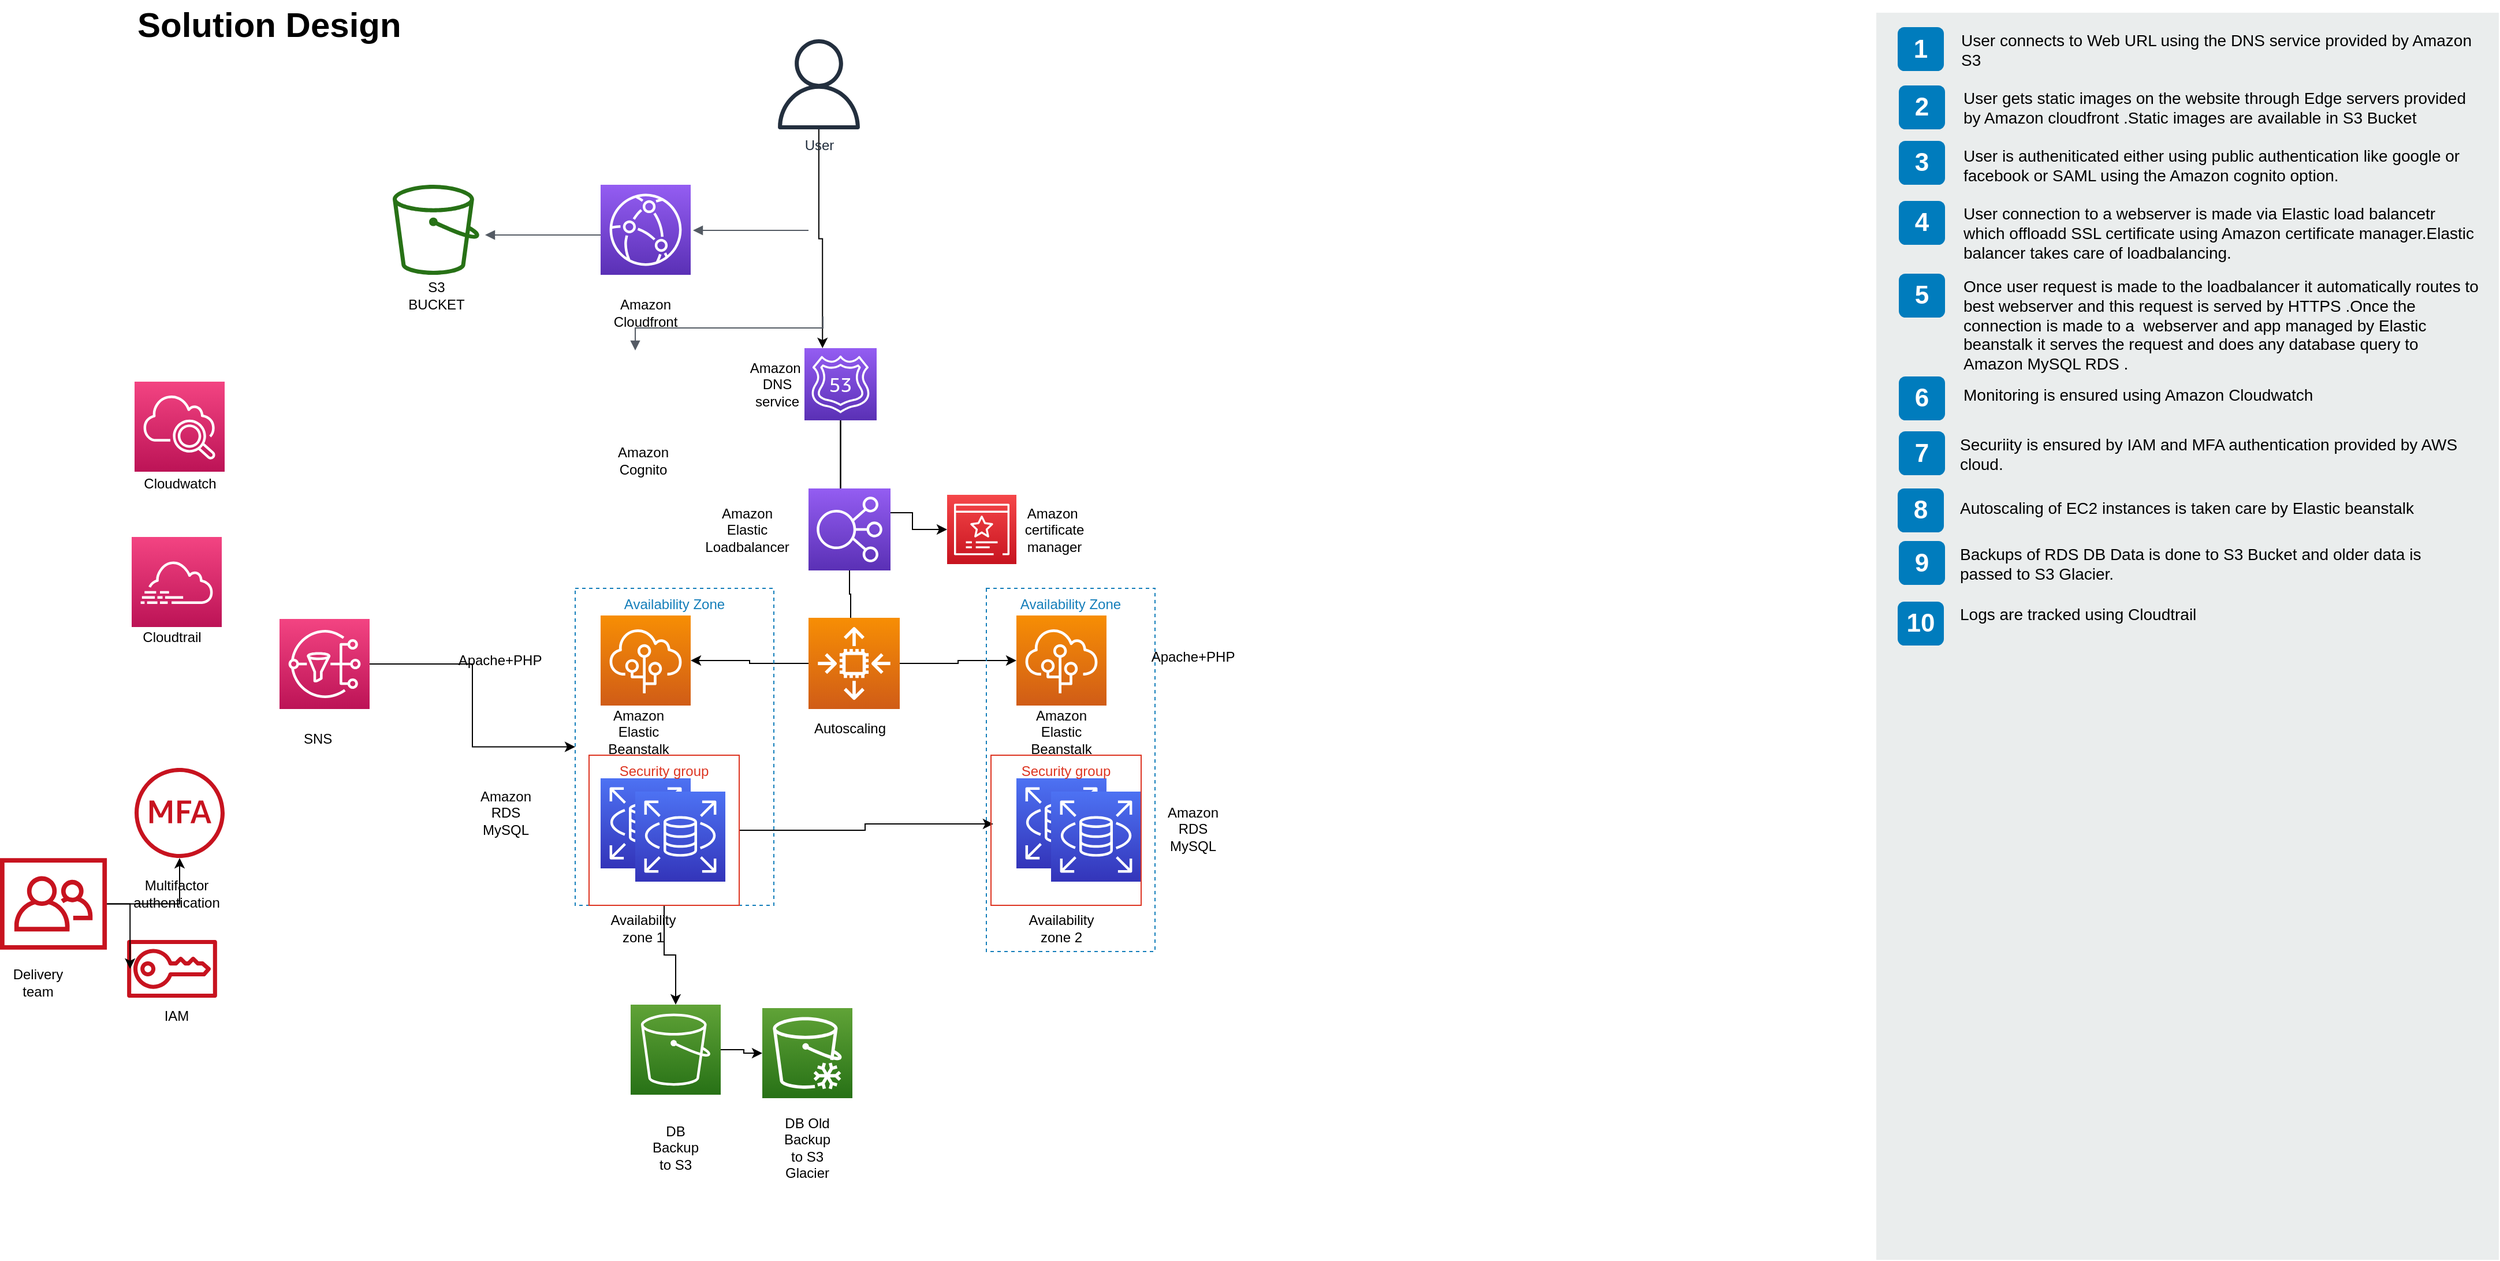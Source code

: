<mxfile version="14.5.8" type="github">
  <diagram id="Ht1M8jgEwFfnCIfOTk4-" name="Page-1">
    <mxGraphModel dx="1439.5" dy="514" grid="1" gridSize="10" guides="1" tooltips="1" connect="1" arrows="1" fold="1" page="1" pageScale="0.5" pageWidth="827" pageHeight="1169" math="0" shadow="0">
      <root>
        <mxCell id="0" />
        <mxCell id="1" parent="0" />
        <mxCell id="-QjtrjUzRDEMRZ5MF8oH-46" value="" style="rounded=0;whiteSpace=wrap;html=1;fillColor=#EAEDED;fontSize=22;fontColor=#FFFFFF;strokeColor=none;labelBackgroundColor=none;" parent="1" vertex="1">
          <mxGeometry x="1544.5" y="37" width="539" height="1080" as="geometry" />
        </mxCell>
        <mxCell id="-QjtrjUzRDEMRZ5MF8oH-36" value="1" style="rounded=1;whiteSpace=wrap;html=1;fillColor=#007CBD;strokeColor=none;fontColor=#FFFFFF;fontStyle=1;fontSize=22;labelBackgroundColor=none;" parent="1" vertex="1">
          <mxGeometry x="1563" y="49.5" width="40" height="38" as="geometry" />
        </mxCell>
        <mxCell id="-QjtrjUzRDEMRZ5MF8oH-37" value="2" style="rounded=1;whiteSpace=wrap;html=1;fillColor=#007CBD;strokeColor=none;fontColor=#FFFFFF;fontStyle=1;fontSize=22;labelBackgroundColor=none;" parent="1" vertex="1">
          <mxGeometry x="1564" y="100" width="40" height="38" as="geometry" />
        </mxCell>
        <mxCell id="-QjtrjUzRDEMRZ5MF8oH-38" value="3" style="rounded=1;whiteSpace=wrap;html=1;fillColor=#007CBD;strokeColor=none;fontColor=#FFFFFF;fontStyle=1;fontSize=22;labelBackgroundColor=none;" parent="1" vertex="1">
          <mxGeometry x="1564" y="148" width="40" height="38" as="geometry" />
        </mxCell>
        <mxCell id="-QjtrjUzRDEMRZ5MF8oH-39" value="4" style="rounded=1;whiteSpace=wrap;html=1;fillColor=#007CBD;strokeColor=none;fontColor=#FFFFFF;fontStyle=1;fontSize=22;labelBackgroundColor=none;" parent="1" vertex="1">
          <mxGeometry x="1564" y="200" width="40" height="38" as="geometry" />
        </mxCell>
        <mxCell id="-QjtrjUzRDEMRZ5MF8oH-40" value="5" style="rounded=1;whiteSpace=wrap;html=1;fillColor=#007CBD;strokeColor=none;fontColor=#FFFFFF;fontStyle=1;fontSize=22;labelBackgroundColor=none;" parent="1" vertex="1">
          <mxGeometry x="1564" y="263" width="40" height="38" as="geometry" />
        </mxCell>
        <mxCell id="-QjtrjUzRDEMRZ5MF8oH-41" value="6" style="rounded=1;whiteSpace=wrap;html=1;fillColor=#007CBD;strokeColor=none;fontColor=#FFFFFF;fontStyle=1;fontSize=22;labelBackgroundColor=none;" parent="1" vertex="1">
          <mxGeometry x="1564" y="352" width="40" height="38" as="geometry" />
        </mxCell>
        <mxCell id="-QjtrjUzRDEMRZ5MF8oH-42" value="7" style="rounded=1;whiteSpace=wrap;html=1;fillColor=#007CBD;strokeColor=none;fontColor=#FFFFFF;fontStyle=1;fontSize=22;labelBackgroundColor=none;" parent="1" vertex="1">
          <mxGeometry x="1564" y="399.5" width="40" height="38" as="geometry" />
        </mxCell>
        <mxCell id="-QjtrjUzRDEMRZ5MF8oH-43" value="8" style="rounded=1;whiteSpace=wrap;html=1;fillColor=#007CBD;strokeColor=none;fontColor=#FFFFFF;fontStyle=1;fontSize=22;labelBackgroundColor=none;" parent="1" vertex="1">
          <mxGeometry x="1563" y="449" width="40" height="38" as="geometry" />
        </mxCell>
        <mxCell id="-QjtrjUzRDEMRZ5MF8oH-44" value="9" style="rounded=1;whiteSpace=wrap;html=1;fillColor=#007CBD;strokeColor=none;fontColor=#FFFFFF;fontStyle=1;fontSize=22;labelBackgroundColor=none;" parent="1" vertex="1">
          <mxGeometry x="1564" y="494.5" width="40" height="38" as="geometry" />
        </mxCell>
        <mxCell id="-QjtrjUzRDEMRZ5MF8oH-47" value="Solution Design" style="text;html=1;resizable=0;points=[];autosize=1;align=left;verticalAlign=top;spacingTop=-4;fontSize=30;fontStyle=1;labelBackgroundColor=none;" parent="1" vertex="1">
          <mxGeometry x="36.5" y="26.5" width="240" height="40" as="geometry" />
        </mxCell>
        <mxCell id="SCVMTBWpLvtzJIhz15lM-6" value="&lt;span&gt;User connects to Web URL using the DNS service provided by Amazon S3&amp;nbsp;&amp;nbsp;&lt;/span&gt;" style="text;html=1;align=left;verticalAlign=top;spacingTop=-4;fontSize=14;labelBackgroundColor=none;whiteSpace=wrap;" parent="1" vertex="1">
          <mxGeometry x="1615.5" y="49.5" width="449" height="50.5" as="geometry" />
        </mxCell>
        <mxCell id="SCVMTBWpLvtzJIhz15lM-7" value="&lt;span&gt;User gets static images on the website through Edge servers provided by Amazon cloudfront .Static images are available in S3 Bucket&lt;/span&gt;" style="text;html=1;align=left;verticalAlign=top;spacingTop=-4;fontSize=14;labelBackgroundColor=none;whiteSpace=wrap;" parent="1" vertex="1">
          <mxGeometry x="1617.5" y="100" width="450" height="50" as="geometry" />
        </mxCell>
        <mxCell id="SCVMTBWpLvtzJIhz15lM-9" value="&lt;span&gt;User is autheniticated either using public authentication like google or facebook or SAML using the Amazon cognito option.&lt;/span&gt;" style="text;html=1;align=left;verticalAlign=top;spacingTop=-4;fontSize=14;labelBackgroundColor=none;whiteSpace=wrap;" parent="1" vertex="1">
          <mxGeometry x="1617.5" y="150" width="450" height="40" as="geometry" />
        </mxCell>
        <mxCell id="SCVMTBWpLvtzJIhz15lM-10" value="User connection to a webserver is made via Elastic load balancetr which offloadd SSL certificate using Amazon certificate manager.Elastic balancer takes care of loadbalancing." style="text;html=1;align=left;verticalAlign=top;spacingTop=-4;fontSize=14;labelBackgroundColor=none;whiteSpace=wrap;" parent="1" vertex="1">
          <mxGeometry x="1617.5" y="200" width="450" height="50" as="geometry" />
        </mxCell>
        <mxCell id="SCVMTBWpLvtzJIhz15lM-11" value="&lt;span&gt;Once user request is made to the loadbalancer it automatically routes to best webserver and this request is served by HTTPS .Once the connection is made to a&amp;nbsp; webserver and app managed by Elastic beanstalk it serves the request and does any database query to Amazon MySQL RDS .&lt;/span&gt;" style="text;html=1;align=left;verticalAlign=top;spacingTop=-4;fontSize=14;labelBackgroundColor=none;whiteSpace=wrap;" parent="1" vertex="1">
          <mxGeometry x="1617.5" y="263" width="449" height="87" as="geometry" />
        </mxCell>
        <mxCell id="SCVMTBWpLvtzJIhz15lM-12" value="Monitoring is ensured using Amazon Cloudwatch" style="text;html=1;align=left;verticalAlign=top;spacingTop=-4;fontSize=14;labelBackgroundColor=none;whiteSpace=wrap;" parent="1" vertex="1">
          <mxGeometry x="1617.5" y="357" width="450" height="28" as="geometry" />
        </mxCell>
        <mxCell id="SCVMTBWpLvtzJIhz15lM-13" value="&lt;span&gt;Securiity is ensured by IAM and MFA authentication provided by AWS cloud.&lt;/span&gt;" style="text;html=1;align=left;verticalAlign=top;spacingTop=-4;fontSize=14;labelBackgroundColor=none;whiteSpace=wrap;" parent="1" vertex="1">
          <mxGeometry x="1614.5" y="399.5" width="449" height="40.5" as="geometry" />
        </mxCell>
        <mxCell id="SCVMTBWpLvtzJIhz15lM-14" value="Autoscaling of EC2 instances is taken care by Elastic beanstalk&amp;nbsp;" style="text;html=1;align=left;verticalAlign=top;spacingTop=-4;fontSize=14;labelBackgroundColor=none;whiteSpace=wrap;" parent="1" vertex="1">
          <mxGeometry x="1614.5" y="454.5" width="449" height="25.5" as="geometry" />
        </mxCell>
        <mxCell id="SCVMTBWpLvtzJIhz15lM-15" value="Backups of RDS DB Data is done to S3 Bucket and older data is passed to S3 Glacier." style="text;html=1;align=left;verticalAlign=top;spacingTop=-4;fontSize=14;labelBackgroundColor=none;whiteSpace=wrap;" parent="1" vertex="1">
          <mxGeometry x="1614.5" y="494.5" width="449" height="35.5" as="geometry" />
        </mxCell>
        <mxCell id="_9B2pnNq8bpqkfTlN1mw-49" style="edgeStyle=orthogonalEdgeStyle;rounded=0;orthogonalLoop=1;jettySize=auto;html=1;entryX=0.25;entryY=0;entryDx=0;entryDy=0;entryPerimeter=0;" edge="1" parent="1" source="jZVaUwOg5UY3L9NAnvdq-60" target="_9B2pnNq8bpqkfTlN1mw-20">
          <mxGeometry relative="1" as="geometry">
            <mxPoint x="629" y="220" as="targetPoint" />
          </mxGeometry>
        </mxCell>
        <mxCell id="jZVaUwOg5UY3L9NAnvdq-60" value="User" style="outlineConnect=0;fontColor=#232F3E;gradientColor=none;fillColor=#232F3E;strokeColor=none;dashed=0;verticalLabelPosition=bottom;verticalAlign=top;align=center;html=1;fontSize=12;fontStyle=0;aspect=fixed;pointerEvents=1;shape=mxgraph.aws4.user;labelBackgroundColor=none;" parent="1" vertex="1">
          <mxGeometry x="590" y="60" width="78" height="78" as="geometry" />
        </mxCell>
        <mxCell id="_9B2pnNq8bpqkfTlN1mw-10" value="" style="edgeStyle=orthogonalEdgeStyle;html=1;endArrow=none;elbow=vertical;startArrow=block;startFill=1;strokeColor=#545B64;rounded=0;" edge="1" parent="1">
          <mxGeometry width="100" relative="1" as="geometry">
            <mxPoint x="520" y="225.5" as="sourcePoint" />
            <mxPoint x="620" y="225.5" as="targetPoint" />
          </mxGeometry>
        </mxCell>
        <mxCell id="_9B2pnNq8bpqkfTlN1mw-11" value="" style="points=[[0,0,0],[0.25,0,0],[0.5,0,0],[0.75,0,0],[1,0,0],[0,1,0],[0.25,1,0],[0.5,1,0],[0.75,1,0],[1,1,0],[0,0.25,0],[0,0.5,0],[0,0.75,0],[1,0.25,0],[1,0.5,0],[1,0.75,0]];outlineConnect=0;fontColor=#232F3E;gradientColor=#945DF2;gradientDirection=north;fillColor=#5A30B5;strokeColor=#ffffff;dashed=0;verticalLabelPosition=bottom;verticalAlign=top;align=center;html=1;fontSize=12;fontStyle=0;aspect=fixed;shape=mxgraph.aws4.resourceIcon;resIcon=mxgraph.aws4.cloudfront;" vertex="1" parent="1">
          <mxGeometry x="440" y="186" width="78" height="78" as="geometry" />
        </mxCell>
        <mxCell id="_9B2pnNq8bpqkfTlN1mw-13" value="Amazon Cloudfront" style="text;html=1;strokeColor=none;fillColor=none;align=center;verticalAlign=middle;whiteSpace=wrap;rounded=0;" vertex="1" parent="1">
          <mxGeometry x="456" y="287" width="46" height="20" as="geometry" />
        </mxCell>
        <mxCell id="_9B2pnNq8bpqkfTlN1mw-14" value="" style="outlineConnect=0;fontColor=#232F3E;gradientColor=none;fillColor=#277116;strokeColor=none;dashed=0;verticalLabelPosition=bottom;verticalAlign=top;align=center;html=1;fontSize=12;fontStyle=0;aspect=fixed;pointerEvents=1;shape=mxgraph.aws4.bucket;" vertex="1" parent="1">
          <mxGeometry x="260" y="186" width="75" height="78" as="geometry" />
        </mxCell>
        <mxCell id="_9B2pnNq8bpqkfTlN1mw-15" value="" style="edgeStyle=orthogonalEdgeStyle;html=1;endArrow=none;elbow=vertical;startArrow=block;startFill=1;strokeColor=#545B64;rounded=0;" edge="1" parent="1">
          <mxGeometry width="100" relative="1" as="geometry">
            <mxPoint x="340" y="229.5" as="sourcePoint" />
            <mxPoint x="440" y="229.5" as="targetPoint" />
          </mxGeometry>
        </mxCell>
        <mxCell id="_9B2pnNq8bpqkfTlN1mw-72" style="edgeStyle=orthogonalEdgeStyle;rounded=0;orthogonalLoop=1;jettySize=auto;html=1;entryX=0.391;entryY=0.155;entryDx=0;entryDy=0;entryPerimeter=0;" edge="1" parent="1" source="_9B2pnNq8bpqkfTlN1mw-20" target="_9B2pnNq8bpqkfTlN1mw-22">
          <mxGeometry relative="1" as="geometry" />
        </mxCell>
        <mxCell id="_9B2pnNq8bpqkfTlN1mw-112" style="edgeStyle=orthogonalEdgeStyle;rounded=0;orthogonalLoop=1;jettySize=auto;html=1;entryX=0;entryY=0.5;entryDx=0;entryDy=0;entryPerimeter=0;" edge="1" parent="1" source="_9B2pnNq8bpqkfTlN1mw-20" target="_9B2pnNq8bpqkfTlN1mw-97">
          <mxGeometry relative="1" as="geometry">
            <Array as="points">
              <mxPoint x="648" y="470" />
              <mxPoint x="710" y="470" />
              <mxPoint x="710" y="485" />
            </Array>
          </mxGeometry>
        </mxCell>
        <mxCell id="_9B2pnNq8bpqkfTlN1mw-20" value="" style="points=[[0,0,0],[0.25,0,0],[0.5,0,0],[0.75,0,0],[1,0,0],[0,1,0],[0.25,1,0],[0.5,1,0],[0.75,1,0],[1,1,0],[0,0.25,0],[0,0.5,0],[0,0.75,0],[1,0.25,0],[1,0.5,0],[1,0.75,0]];outlineConnect=0;fontColor=#232F3E;gradientColor=#945DF2;gradientDirection=north;fillColor=#5A30B5;strokeColor=#ffffff;dashed=0;verticalLabelPosition=bottom;verticalAlign=top;align=center;html=1;fontSize=12;fontStyle=0;aspect=fixed;shape=mxgraph.aws4.resourceIcon;resIcon=mxgraph.aws4.route_53;" vertex="1" parent="1">
          <mxGeometry x="616.5" y="327.5" width="62.5" height="62.5" as="geometry" />
        </mxCell>
        <mxCell id="_9B2pnNq8bpqkfTlN1mw-32" style="edgeStyle=orthogonalEdgeStyle;rounded=0;orthogonalLoop=1;jettySize=auto;html=1;entryX=0.462;entryY=0.154;entryDx=0;entryDy=0;entryPerimeter=0;" edge="1" parent="1" source="_9B2pnNq8bpqkfTlN1mw-22" target="_9B2pnNq8bpqkfTlN1mw-28">
          <mxGeometry relative="1" as="geometry" />
        </mxCell>
        <mxCell id="_9B2pnNq8bpqkfTlN1mw-22" value="" style="points=[[0,0,0],[0.25,0,0],[0.5,0,0],[0.75,0,0],[1,0,0],[0,1,0],[0.25,1,0],[0.5,1,0],[0.75,1,0],[1,1,0],[0,0.25,0],[0,0.5,0],[0,0.75,0],[1,0.25,0],[1,0.5,0],[1,0.75,0]];outlineConnect=0;fontColor=#232F3E;gradientColor=#945DF2;gradientDirection=north;fillColor=#5A30B5;strokeColor=#ffffff;dashed=0;verticalLabelPosition=bottom;verticalAlign=top;align=center;html=1;fontSize=12;fontStyle=0;aspect=fixed;shape=mxgraph.aws4.resourceIcon;resIcon=mxgraph.aws4.elastic_load_balancing;" vertex="1" parent="1">
          <mxGeometry x="620" y="449" width="71" height="71" as="geometry" />
        </mxCell>
        <mxCell id="_9B2pnNq8bpqkfTlN1mw-27" value="Amazon Cognito" style="text;html=1;strokeColor=none;fillColor=none;align=center;verticalAlign=middle;whiteSpace=wrap;rounded=0;" vertex="1" parent="1">
          <mxGeometry x="454" y="414.5" width="46" height="20" as="geometry" />
        </mxCell>
        <mxCell id="_9B2pnNq8bpqkfTlN1mw-33" style="edgeStyle=orthogonalEdgeStyle;rounded=0;orthogonalLoop=1;jettySize=auto;html=1;" edge="1" parent="1" source="_9B2pnNq8bpqkfTlN1mw-28" target="_9B2pnNq8bpqkfTlN1mw-29">
          <mxGeometry relative="1" as="geometry">
            <mxPoint x="530" y="600" as="targetPoint" />
          </mxGeometry>
        </mxCell>
        <mxCell id="_9B2pnNq8bpqkfTlN1mw-34" value="" style="edgeStyle=orthogonalEdgeStyle;rounded=0;orthogonalLoop=1;jettySize=auto;html=1;" edge="1" parent="1" source="_9B2pnNq8bpqkfTlN1mw-28" target="_9B2pnNq8bpqkfTlN1mw-30">
          <mxGeometry relative="1" as="geometry" />
        </mxCell>
        <mxCell id="_9B2pnNq8bpqkfTlN1mw-28" value="" style="points=[[0,0,0],[0.25,0,0],[0.5,0,0],[0.75,0,0],[1,0,0],[0,1,0],[0.25,1,0],[0.5,1,0],[0.75,1,0],[1,1,0],[0,0.25,0],[0,0.5,0],[0,0.75,0],[1,0.25,0],[1,0.5,0],[1,0.75,0]];outlineConnect=0;fontColor=#232F3E;gradientColor=#F78E04;gradientDirection=north;fillColor=#D05C17;strokeColor=#ffffff;dashed=0;verticalLabelPosition=bottom;verticalAlign=top;align=center;html=1;fontSize=12;fontStyle=0;aspect=fixed;shape=mxgraph.aws4.resourceIcon;resIcon=mxgraph.aws4.auto_scaling2;" vertex="1" parent="1">
          <mxGeometry x="620" y="561" width="79" height="79" as="geometry" />
        </mxCell>
        <mxCell id="_9B2pnNq8bpqkfTlN1mw-29" value="" style="points=[[0,0,0],[0.25,0,0],[0.5,0,0],[0.75,0,0],[1,0,0],[0,1,0],[0.25,1,0],[0.5,1,0],[0.75,1,0],[1,1,0],[0,0.25,0],[0,0.5,0],[0,0.75,0],[1,0.25,0],[1,0.5,0],[1,0.75,0]];outlineConnect=0;fontColor=#232F3E;gradientColor=#F78E04;gradientDirection=north;fillColor=#D05C17;strokeColor=#ffffff;dashed=0;verticalLabelPosition=bottom;verticalAlign=top;align=center;html=1;fontSize=12;fontStyle=0;aspect=fixed;shape=mxgraph.aws4.resourceIcon;resIcon=mxgraph.aws4.elastic_beanstalk;" vertex="1" parent="1">
          <mxGeometry x="440" y="559" width="78" height="78" as="geometry" />
        </mxCell>
        <mxCell id="_9B2pnNq8bpqkfTlN1mw-30" value="" style="points=[[0,0,0],[0.25,0,0],[0.5,0,0],[0.75,0,0],[1,0,0],[0,1,0],[0.25,1,0],[0.5,1,0],[0.75,1,0],[1,1,0],[0,0.25,0],[0,0.5,0],[0,0.75,0],[1,0.25,0],[1,0.5,0],[1,0.75,0]];outlineConnect=0;fontColor=#232F3E;gradientColor=#F78E04;gradientDirection=north;fillColor=#D05C17;strokeColor=#ffffff;dashed=0;verticalLabelPosition=bottom;verticalAlign=top;align=center;html=1;fontSize=12;fontStyle=0;aspect=fixed;shape=mxgraph.aws4.resourceIcon;resIcon=mxgraph.aws4.elastic_beanstalk;" vertex="1" parent="1">
          <mxGeometry x="800" y="559" width="78" height="78" as="geometry" />
        </mxCell>
        <mxCell id="_9B2pnNq8bpqkfTlN1mw-31" value="Amazon Elastic Loadbalancer" style="text;html=1;strokeColor=none;fillColor=none;align=center;verticalAlign=middle;whiteSpace=wrap;rounded=0;" vertex="1" parent="1">
          <mxGeometry x="544" y="474.5" width="46" height="20" as="geometry" />
        </mxCell>
        <mxCell id="_9B2pnNq8bpqkfTlN1mw-35" value="Amazon Elastic Beanstalk" style="text;html=1;strokeColor=none;fillColor=none;align=center;verticalAlign=middle;whiteSpace=wrap;rounded=0;" vertex="1" parent="1">
          <mxGeometry x="450" y="650" width="46" height="20" as="geometry" />
        </mxCell>
        <mxCell id="_9B2pnNq8bpqkfTlN1mw-36" value="Amazon Elastic Beanstalk" style="text;html=1;strokeColor=none;fillColor=none;align=center;verticalAlign=middle;whiteSpace=wrap;rounded=0;" vertex="1" parent="1">
          <mxGeometry x="816" y="650" width="46" height="20" as="geometry" />
        </mxCell>
        <mxCell id="_9B2pnNq8bpqkfTlN1mw-37" value="" style="points=[[0,0,0],[0.25,0,0],[0.5,0,0],[0.75,0,0],[1,0,0],[0,1,0],[0.25,1,0],[0.5,1,0],[0.75,1,0],[1,1,0],[0,0.25,0],[0,0.5,0],[0,0.75,0],[1,0.25,0],[1,0.5,0],[1,0.75,0]];outlineConnect=0;fontColor=#232F3E;gradientColor=#4D72F3;gradientDirection=north;fillColor=#3334B9;strokeColor=#ffffff;dashed=0;verticalLabelPosition=bottom;verticalAlign=top;align=center;html=1;fontSize=12;fontStyle=0;aspect=fixed;shape=mxgraph.aws4.resourceIcon;resIcon=mxgraph.aws4.rds;" vertex="1" parent="1">
          <mxGeometry x="440" y="700" width="78" height="78" as="geometry" />
        </mxCell>
        <mxCell id="_9B2pnNq8bpqkfTlN1mw-38" value="" style="points=[[0,0,0],[0.25,0,0],[0.5,0,0],[0.75,0,0],[1,0,0],[0,1,0],[0.25,1,0],[0.5,1,0],[0.75,1,0],[1,1,0],[0,0.25,0],[0,0.5,0],[0,0.75,0],[1,0.25,0],[1,0.5,0],[1,0.75,0]];outlineConnect=0;fontColor=#232F3E;gradientColor=#4D72F3;gradientDirection=north;fillColor=#3334B9;strokeColor=#ffffff;dashed=0;verticalLabelPosition=bottom;verticalAlign=top;align=center;html=1;fontSize=12;fontStyle=0;aspect=fixed;shape=mxgraph.aws4.resourceIcon;resIcon=mxgraph.aws4.rds;" vertex="1" parent="1">
          <mxGeometry x="800" y="700" width="78" height="78" as="geometry" />
        </mxCell>
        <mxCell id="_9B2pnNq8bpqkfTlN1mw-40" value="Availability Zone" style="fillColor=none;strokeColor=#147EBA;dashed=1;verticalAlign=top;fontStyle=0;fontColor=#147EBA;" vertex="1" parent="1">
          <mxGeometry x="418" y="535.5" width="172" height="274.5" as="geometry" />
        </mxCell>
        <mxCell id="_9B2pnNq8bpqkfTlN1mw-41" value="Availability Zone" style="fillColor=none;strokeColor=#147EBA;dashed=1;verticalAlign=top;fontStyle=0;fontColor=#147EBA;" vertex="1" parent="1">
          <mxGeometry x="774" y="535.5" width="146" height="314.5" as="geometry" />
        </mxCell>
        <mxCell id="_9B2pnNq8bpqkfTlN1mw-26" value="" style="shape=image;imageAspect=0;aspect=fixed;verticalLabelPosition=bottom;verticalAlign=top;image=https://pbs.twimg.com/media/D6JM4MWXoAAoO7X?format=jpg&amp;name=small;" vertex="1" parent="1">
          <mxGeometry x="400" y="329.5" width="140" height="70" as="geometry" />
        </mxCell>
        <mxCell id="_9B2pnNq8bpqkfTlN1mw-58" value="Availability zone 1" style="text;html=1;strokeColor=none;fillColor=none;align=center;verticalAlign=middle;whiteSpace=wrap;rounded=0;" vertex="1" parent="1">
          <mxGeometry x="454" y="820" width="46" height="20" as="geometry" />
        </mxCell>
        <mxCell id="_9B2pnNq8bpqkfTlN1mw-60" value="Availability zone 2" style="text;html=1;strokeColor=none;fillColor=none;align=center;verticalAlign=middle;whiteSpace=wrap;rounded=0;" vertex="1" parent="1">
          <mxGeometry x="816" y="820" width="46" height="20" as="geometry" />
        </mxCell>
        <mxCell id="_9B2pnNq8bpqkfTlN1mw-65" value="Amazon RDS MySQL" style="text;html=1;strokeColor=none;fillColor=none;align=center;verticalAlign=middle;whiteSpace=wrap;rounded=0;" vertex="1" parent="1">
          <mxGeometry x="335" y="720" width="46" height="20" as="geometry" />
        </mxCell>
        <mxCell id="_9B2pnNq8bpqkfTlN1mw-66" value="Amazon RDS MySQL" style="text;html=1;strokeColor=none;fillColor=none;align=center;verticalAlign=middle;whiteSpace=wrap;rounded=0;" vertex="1" parent="1">
          <mxGeometry x="930" y="734" width="46" height="20" as="geometry" />
        </mxCell>
        <mxCell id="_9B2pnNq8bpqkfTlN1mw-67" value="Amazon&amp;nbsp;&lt;br&gt;DNS service" style="text;html=1;strokeColor=none;fillColor=none;align=center;verticalAlign=middle;whiteSpace=wrap;rounded=0;" vertex="1" parent="1">
          <mxGeometry x="570" y="348.75" width="46" height="20" as="geometry" />
        </mxCell>
        <mxCell id="_9B2pnNq8bpqkfTlN1mw-68" value="Apache+PHP" style="text;html=1;strokeColor=none;fillColor=none;align=center;verticalAlign=middle;whiteSpace=wrap;rounded=0;" vertex="1" parent="1">
          <mxGeometry x="330" y="588" width="46" height="20" as="geometry" />
        </mxCell>
        <mxCell id="_9B2pnNq8bpqkfTlN1mw-69" value="Apache+PHP" style="text;html=1;strokeColor=none;fillColor=none;align=center;verticalAlign=middle;whiteSpace=wrap;rounded=0;" vertex="1" parent="1">
          <mxGeometry x="930" y="585" width="46" height="20" as="geometry" />
        </mxCell>
        <mxCell id="_9B2pnNq8bpqkfTlN1mw-70" value="Autoscaling" style="text;html=1;strokeColor=none;fillColor=none;align=center;verticalAlign=middle;whiteSpace=wrap;rounded=0;" vertex="1" parent="1">
          <mxGeometry x="632.5" y="646.5" width="46" height="20" as="geometry" />
        </mxCell>
        <mxCell id="_9B2pnNq8bpqkfTlN1mw-73" value="" style="edgeStyle=orthogonalEdgeStyle;html=1;endArrow=none;elbow=vertical;startArrow=block;startFill=1;strokeColor=#545B64;rounded=0;" edge="1" parent="1" source="_9B2pnNq8bpqkfTlN1mw-26">
          <mxGeometry width="100" relative="1" as="geometry">
            <mxPoint x="532.5" y="300" as="sourcePoint" />
            <mxPoint x="632.5" y="300" as="targetPoint" />
            <Array as="points">
              <mxPoint x="470" y="310" />
              <mxPoint x="633" y="310" />
            </Array>
          </mxGeometry>
        </mxCell>
        <mxCell id="_9B2pnNq8bpqkfTlN1mw-76" value="S3 BUCKET" style="text;html=1;strokeColor=none;fillColor=none;align=center;verticalAlign=middle;whiteSpace=wrap;rounded=0;" vertex="1" parent="1">
          <mxGeometry x="274.5" y="272" width="46" height="20" as="geometry" />
        </mxCell>
        <mxCell id="_9B2pnNq8bpqkfTlN1mw-85" value="" style="outlineConnect=0;fontColor=#232F3E;gradientColor=none;fillColor=#C7131F;strokeColor=none;dashed=0;verticalLabelPosition=bottom;verticalAlign=top;align=center;html=1;fontSize=12;fontStyle=0;aspect=fixed;pointerEvents=1;shape=mxgraph.aws4.mfa_token;" vertex="1" parent="1">
          <mxGeometry x="36.5" y="691" width="78" height="78" as="geometry" />
        </mxCell>
        <mxCell id="_9B2pnNq8bpqkfTlN1mw-86" value="" style="outlineConnect=0;fontColor=#232F3E;gradientColor=none;fillColor=#C7131F;strokeColor=none;dashed=0;verticalLabelPosition=bottom;verticalAlign=top;align=center;html=1;fontSize=12;fontStyle=0;aspect=fixed;pointerEvents=1;shape=mxgraph.aws4.sts;" vertex="1" parent="1">
          <mxGeometry x="30" y="840" width="78" height="50" as="geometry" />
        </mxCell>
        <mxCell id="_9B2pnNq8bpqkfTlN1mw-121" style="edgeStyle=orthogonalEdgeStyle;rounded=0;orthogonalLoop=1;jettySize=auto;html=1;" edge="1" parent="1" source="_9B2pnNq8bpqkfTlN1mw-87" target="_9B2pnNq8bpqkfTlN1mw-40">
          <mxGeometry relative="1" as="geometry" />
        </mxCell>
        <mxCell id="_9B2pnNq8bpqkfTlN1mw-87" value="" style="points=[[0,0,0],[0.25,0,0],[0.5,0,0],[0.75,0,0],[1,0,0],[0,1,0],[0.25,1,0],[0.5,1,0],[0.75,1,0],[1,1,0],[0,0.25,0],[0,0.5,0],[0,0.75,0],[1,0.25,0],[1,0.5,0],[1,0.75,0]];outlineConnect=0;fontColor=#232F3E;gradientColor=#F34482;gradientDirection=north;fillColor=#BC1356;strokeColor=#ffffff;dashed=0;verticalLabelPosition=bottom;verticalAlign=top;align=center;html=1;fontSize=12;fontStyle=0;aspect=fixed;shape=mxgraph.aws4.resourceIcon;resIcon=mxgraph.aws4.sns;" vertex="1" parent="1">
          <mxGeometry x="162" y="562" width="78" height="78" as="geometry" />
        </mxCell>
        <mxCell id="_9B2pnNq8bpqkfTlN1mw-88" value="SNS&amp;nbsp;" style="text;html=1;strokeColor=none;fillColor=none;align=center;verticalAlign=middle;whiteSpace=wrap;rounded=0;" vertex="1" parent="1">
          <mxGeometry x="174" y="655.5" width="46" height="20" as="geometry" />
        </mxCell>
        <mxCell id="_9B2pnNq8bpqkfTlN1mw-90" value="IAM" style="text;html=1;strokeColor=none;fillColor=none;align=center;verticalAlign=middle;whiteSpace=wrap;rounded=0;" vertex="1" parent="1">
          <mxGeometry x="50" y="896" width="46" height="20" as="geometry" />
        </mxCell>
        <mxCell id="_9B2pnNq8bpqkfTlN1mw-91" value="Multifactor authentication" style="text;html=1;strokeColor=none;fillColor=none;align=center;verticalAlign=middle;whiteSpace=wrap;rounded=0;" vertex="1" parent="1">
          <mxGeometry x="50" y="789.5" width="46" height="20" as="geometry" />
        </mxCell>
        <mxCell id="_9B2pnNq8bpqkfTlN1mw-92" value="" style="points=[[0,0,0],[0.25,0,0],[0.5,0,0],[0.75,0,0],[1,0,0],[0,1,0],[0.25,1,0],[0.5,1,0],[0.75,1,0],[1,1,0],[0,0.25,0],[0,0.5,0],[0,0.75,0],[1,0.25,0],[1,0.5,0],[1,0.75,0]];points=[[0,0,0],[0.25,0,0],[0.5,0,0],[0.75,0,0],[1,0,0],[0,1,0],[0.25,1,0],[0.5,1,0],[0.75,1,0],[1,1,0],[0,0.25,0],[0,0.5,0],[0,0.75,0],[1,0.25,0],[1,0.5,0],[1,0.75,0]];outlineConnect=0;fontColor=#232F3E;gradientColor=#F34482;gradientDirection=north;fillColor=#BC1356;strokeColor=#ffffff;dashed=0;verticalLabelPosition=bottom;verticalAlign=top;align=center;html=1;fontSize=12;fontStyle=0;aspect=fixed;shape=mxgraph.aws4.resourceIcon;resIcon=mxgraph.aws4.cloudwatch_2;" vertex="1" parent="1">
          <mxGeometry x="36.5" y="356.5" width="78" height="78" as="geometry" />
        </mxCell>
        <mxCell id="_9B2pnNq8bpqkfTlN1mw-94" value="Cloudwatch" style="text;html=1;strokeColor=none;fillColor=none;align=center;verticalAlign=middle;whiteSpace=wrap;rounded=0;" vertex="1" parent="1">
          <mxGeometry x="52.5" y="434.5" width="46" height="20" as="geometry" />
        </mxCell>
        <mxCell id="_9B2pnNq8bpqkfTlN1mw-95" value="" style="points=[[0,0,0],[0.25,0,0],[0.5,0,0],[0.75,0,0],[1,0,0],[0,1,0],[0.25,1,0],[0.5,1,0],[0.75,1,0],[1,1,0],[0,0.25,0],[0,0.5,0],[0,0.75,0],[1,0.25,0],[1,0.5,0],[1,0.75,0]];outlineConnect=0;fontColor=#232F3E;gradientColor=#4D72F3;gradientDirection=north;fillColor=#3334B9;strokeColor=#ffffff;dashed=0;verticalLabelPosition=bottom;verticalAlign=top;align=center;html=1;fontSize=12;fontStyle=0;aspect=fixed;shape=mxgraph.aws4.resourceIcon;resIcon=mxgraph.aws4.rds;" vertex="1" parent="1">
          <mxGeometry x="470" y="711.5" width="78" height="78" as="geometry" />
        </mxCell>
        <mxCell id="_9B2pnNq8bpqkfTlN1mw-96" value="" style="points=[[0,0,0],[0.25,0,0],[0.5,0,0],[0.75,0,0],[1,0,0],[0,1,0],[0.25,1,0],[0.5,1,0],[0.75,1,0],[1,1,0],[0,0.25,0],[0,0.5,0],[0,0.75,0],[1,0.25,0],[1,0.5,0],[1,0.75,0]];outlineConnect=0;fontColor=#232F3E;gradientColor=#4D72F3;gradientDirection=north;fillColor=#3334B9;strokeColor=#ffffff;dashed=0;verticalLabelPosition=bottom;verticalAlign=top;align=center;html=1;fontSize=12;fontStyle=0;aspect=fixed;shape=mxgraph.aws4.resourceIcon;resIcon=mxgraph.aws4.rds;" vertex="1" parent="1">
          <mxGeometry x="830" y="711.5" width="78" height="78" as="geometry" />
        </mxCell>
        <mxCell id="_9B2pnNq8bpqkfTlN1mw-97" value="" style="points=[[0,0,0],[0.25,0,0],[0.5,0,0],[0.75,0,0],[1,0,0],[0,1,0],[0.25,1,0],[0.5,1,0],[0.75,1,0],[1,1,0],[0,0.25,0],[0,0.5,0],[0,0.75,0],[1,0.25,0],[1,0.5,0],[1,0.75,0]];outlineConnect=0;fontColor=#232F3E;gradientColor=#F54749;gradientDirection=north;fillColor=#C7131F;strokeColor=#ffffff;dashed=0;verticalLabelPosition=bottom;verticalAlign=top;align=center;html=1;fontSize=12;fontStyle=0;aspect=fixed;shape=mxgraph.aws4.resourceIcon;resIcon=mxgraph.aws4.certificate_manager_3;" vertex="1" parent="1">
          <mxGeometry x="740" y="454.5" width="60" height="60" as="geometry" />
        </mxCell>
        <mxCell id="_9B2pnNq8bpqkfTlN1mw-98" value="" style="points=[[0,0,0],[0.25,0,0],[0.5,0,0],[0.75,0,0],[1,0,0],[0,1,0],[0.25,1,0],[0.5,1,0],[0.75,1,0],[1,1,0],[0,0.25,0],[0,0.5,0],[0,0.75,0],[1,0.25,0],[1,0.5,0],[1,0.75,0]];points=[[0,0,0],[0.25,0,0],[0.5,0,0],[0.75,0,0],[1,0,0],[0,1,0],[0.25,1,0],[0.5,1,0],[0.75,1,0],[1,1,0],[0,0.25,0],[0,0.5,0],[0,0.75,0],[1,0.25,0],[1,0.5,0],[1,0.75,0]];outlineConnect=0;fontColor=#232F3E;gradientColor=#F34482;gradientDirection=north;fillColor=#BC1356;strokeColor=#ffffff;dashed=0;verticalLabelPosition=bottom;verticalAlign=top;align=center;html=1;fontSize=12;fontStyle=0;aspect=fixed;shape=mxgraph.aws4.resourceIcon;resIcon=mxgraph.aws4.cloudtrail;" vertex="1" parent="1">
          <mxGeometry x="34" y="491" width="78" height="78" as="geometry" />
        </mxCell>
        <mxCell id="_9B2pnNq8bpqkfTlN1mw-99" value="Cloudtrail" style="text;html=1;strokeColor=none;fillColor=none;align=center;verticalAlign=middle;whiteSpace=wrap;rounded=0;" vertex="1" parent="1">
          <mxGeometry x="46" y="568" width="46" height="20" as="geometry" />
        </mxCell>
        <mxCell id="_9B2pnNq8bpqkfTlN1mw-104" style="edgeStyle=orthogonalEdgeStyle;rounded=0;orthogonalLoop=1;jettySize=auto;html=1;" edge="1" parent="1" source="_9B2pnNq8bpqkfTlN1mw-100" target="_9B2pnNq8bpqkfTlN1mw-103">
          <mxGeometry relative="1" as="geometry" />
        </mxCell>
        <mxCell id="_9B2pnNq8bpqkfTlN1mw-110" style="edgeStyle=orthogonalEdgeStyle;rounded=0;orthogonalLoop=1;jettySize=auto;html=1;entryX=0.015;entryY=0.458;entryDx=0;entryDy=0;entryPerimeter=0;" edge="1" parent="1" source="_9B2pnNq8bpqkfTlN1mw-100" target="_9B2pnNq8bpqkfTlN1mw-101">
          <mxGeometry relative="1" as="geometry" />
        </mxCell>
        <mxCell id="_9B2pnNq8bpqkfTlN1mw-100" value="Security group" style="fillColor=none;strokeColor=#DD3522;verticalAlign=top;fontStyle=0;fontColor=#DD3522;" vertex="1" parent="1">
          <mxGeometry x="430" y="680" width="130" height="130" as="geometry" />
        </mxCell>
        <mxCell id="_9B2pnNq8bpqkfTlN1mw-101" value="Security group" style="fillColor=none;strokeColor=#DD3522;verticalAlign=top;fontStyle=0;fontColor=#DD3522;" vertex="1" parent="1">
          <mxGeometry x="778" y="680" width="130" height="130" as="geometry" />
        </mxCell>
        <mxCell id="_9B2pnNq8bpqkfTlN1mw-109" style="edgeStyle=orthogonalEdgeStyle;rounded=0;orthogonalLoop=1;jettySize=auto;html=1;entryX=0;entryY=0.5;entryDx=0;entryDy=0;entryPerimeter=0;" edge="1" parent="1" source="_9B2pnNq8bpqkfTlN1mw-103" target="_9B2pnNq8bpqkfTlN1mw-105">
          <mxGeometry relative="1" as="geometry" />
        </mxCell>
        <mxCell id="_9B2pnNq8bpqkfTlN1mw-103" value="" style="points=[[0,0,0],[0.25,0,0],[0.5,0,0],[0.75,0,0],[1,0,0],[0,1,0],[0.25,1,0],[0.5,1,0],[0.75,1,0],[1,1,0],[0,0.25,0],[0,0.5,0],[0,0.75,0],[1,0.25,0],[1,0.5,0],[1,0.75,0]];outlineConnect=0;fontColor=#232F3E;gradientColor=#60A337;gradientDirection=north;fillColor=#277116;strokeColor=#ffffff;dashed=0;verticalLabelPosition=bottom;verticalAlign=top;align=center;html=1;fontSize=12;fontStyle=0;aspect=fixed;shape=mxgraph.aws4.resourceIcon;resIcon=mxgraph.aws4.s3;" vertex="1" parent="1">
          <mxGeometry x="466" y="896" width="78" height="78" as="geometry" />
        </mxCell>
        <mxCell id="_9B2pnNq8bpqkfTlN1mw-105" value="" style="points=[[0,0,0],[0.25,0,0],[0.5,0,0],[0.75,0,0],[1,0,0],[0,1,0],[0.25,1,0],[0.5,1,0],[0.75,1,0],[1,1,0],[0,0.25,0],[0,0.5,0],[0,0.75,0],[1,0.25,0],[1,0.5,0],[1,0.75,0]];outlineConnect=0;fontColor=#232F3E;gradientColor=#60A337;gradientDirection=north;fillColor=#277116;strokeColor=#ffffff;dashed=0;verticalLabelPosition=bottom;verticalAlign=top;align=center;html=1;fontSize=12;fontStyle=0;aspect=fixed;shape=mxgraph.aws4.resourceIcon;resIcon=mxgraph.aws4.glacier;" vertex="1" parent="1">
          <mxGeometry x="580" y="899" width="78" height="78" as="geometry" />
        </mxCell>
        <mxCell id="_9B2pnNq8bpqkfTlN1mw-106" value="DB Backup to S3" style="text;html=1;strokeColor=none;fillColor=none;align=center;verticalAlign=middle;whiteSpace=wrap;rounded=0;" vertex="1" parent="1">
          <mxGeometry x="482" y="1009.5" width="46" height="20" as="geometry" />
        </mxCell>
        <mxCell id="_9B2pnNq8bpqkfTlN1mw-107" value="DB Old Backup to S3 Glacier" style="text;html=1;strokeColor=none;fillColor=none;align=center;verticalAlign=middle;whiteSpace=wrap;rounded=0;" vertex="1" parent="1">
          <mxGeometry x="596" y="1009.5" width="46" height="20" as="geometry" />
        </mxCell>
        <mxCell id="_9B2pnNq8bpqkfTlN1mw-113" value="Amazon&amp;nbsp;&lt;br&gt;certificate manager" style="text;html=1;strokeColor=none;fillColor=none;align=center;verticalAlign=middle;whiteSpace=wrap;rounded=0;" vertex="1" parent="1">
          <mxGeometry x="810" y="474.5" width="46" height="20" as="geometry" />
        </mxCell>
        <mxCell id="_9B2pnNq8bpqkfTlN1mw-125" style="edgeStyle=orthogonalEdgeStyle;rounded=0;orthogonalLoop=1;jettySize=auto;html=1;" edge="1" parent="1" source="_9B2pnNq8bpqkfTlN1mw-117" target="_9B2pnNq8bpqkfTlN1mw-85">
          <mxGeometry relative="1" as="geometry">
            <mxPoint y="720" as="targetPoint" />
          </mxGeometry>
        </mxCell>
        <mxCell id="_9B2pnNq8bpqkfTlN1mw-126" style="edgeStyle=orthogonalEdgeStyle;rounded=0;orthogonalLoop=1;jettySize=auto;html=1;" edge="1" parent="1" source="_9B2pnNq8bpqkfTlN1mw-117" target="_9B2pnNq8bpqkfTlN1mw-86">
          <mxGeometry relative="1" as="geometry" />
        </mxCell>
        <mxCell id="_9B2pnNq8bpqkfTlN1mw-117" value="" style="outlineConnect=0;fontColor=#232F3E;gradientColor=none;fillColor=#C7131F;strokeColor=none;dashed=0;verticalLabelPosition=bottom;verticalAlign=top;align=center;html=1;fontSize=12;fontStyle=0;aspect=fixed;pointerEvents=1;shape=mxgraph.aws4.organizations_organizational_unit;" vertex="1" parent="1">
          <mxGeometry x="-80" y="769" width="92.55" height="79.5" as="geometry" />
        </mxCell>
        <mxCell id="_9B2pnNq8bpqkfTlN1mw-127" value="Delivery team" style="text;html=1;strokeColor=none;fillColor=none;align=center;verticalAlign=middle;whiteSpace=wrap;rounded=0;" vertex="1" parent="1">
          <mxGeometry x="-70" y="867" width="46" height="20" as="geometry" />
        </mxCell>
        <mxCell id="_9B2pnNq8bpqkfTlN1mw-131" value="10" style="rounded=1;whiteSpace=wrap;html=1;fillColor=#007CBD;strokeColor=none;fontColor=#FFFFFF;fontStyle=1;fontSize=22;labelBackgroundColor=none;" vertex="1" parent="1">
          <mxGeometry x="1563" y="547" width="40" height="38" as="geometry" />
        </mxCell>
        <mxCell id="_9B2pnNq8bpqkfTlN1mw-132" value="Logs are tracked using Cloudtrail" style="text;html=1;align=left;verticalAlign=top;spacingTop=-4;fontSize=14;labelBackgroundColor=none;whiteSpace=wrap;" vertex="1" parent="1">
          <mxGeometry x="1614.5" y="547" width="449" height="35.5" as="geometry" />
        </mxCell>
      </root>
    </mxGraphModel>
  </diagram>
</mxfile>
